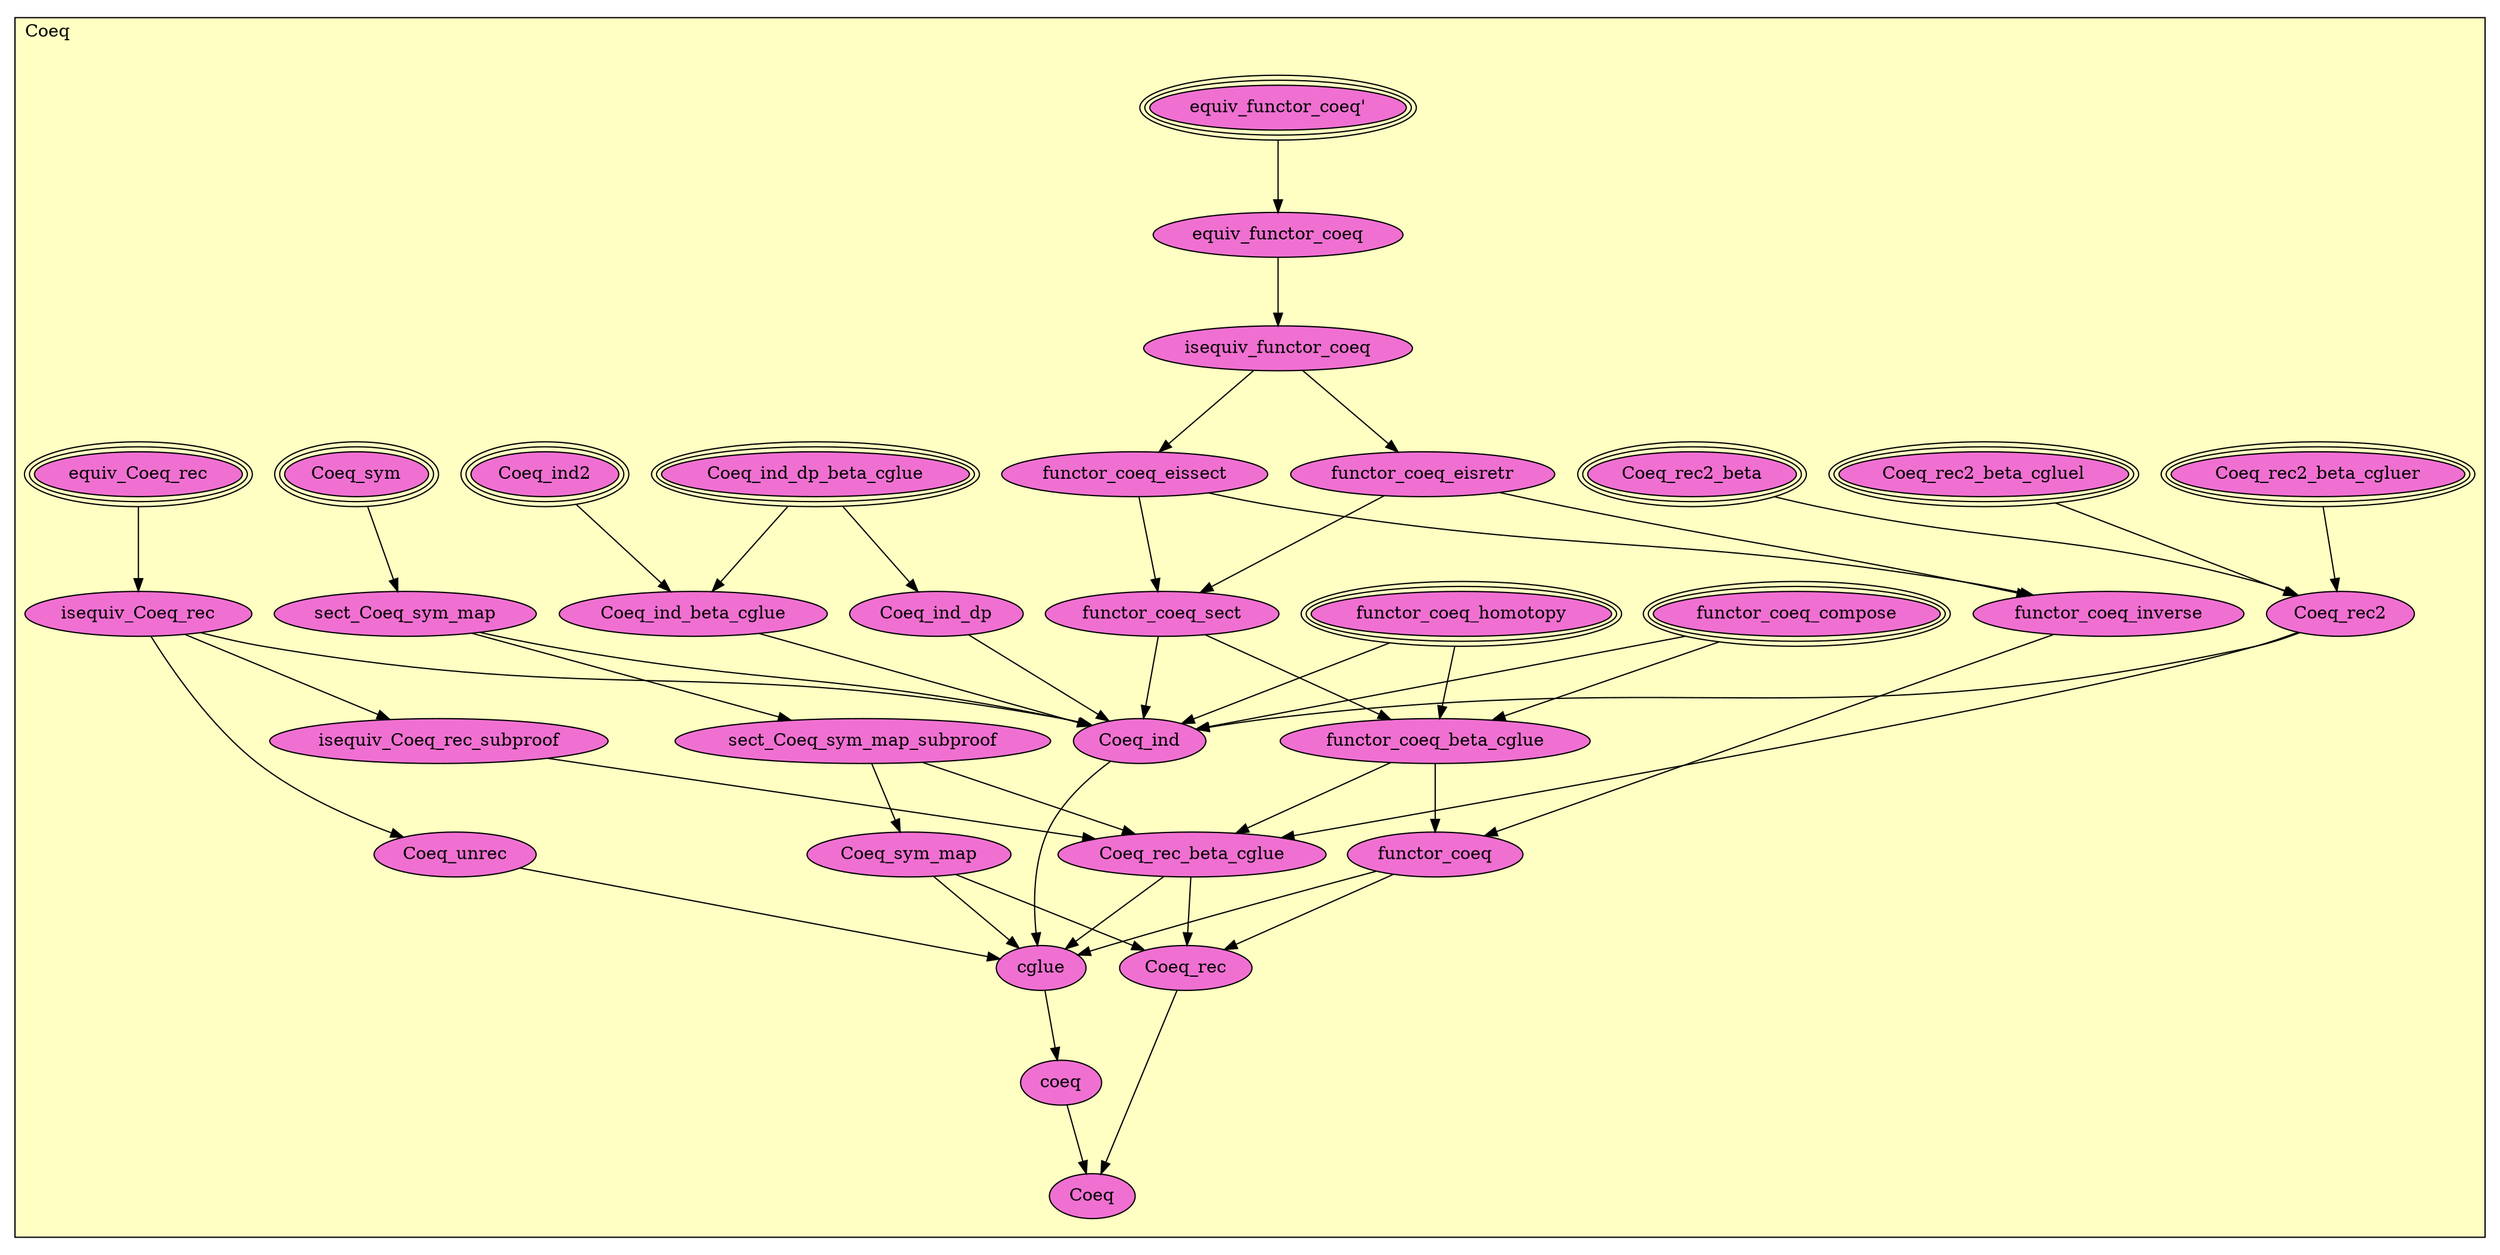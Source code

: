 digraph HoTT_Colimits_Coeq {
  graph [ratio=0.5]
  node [style=filled]
Coeq_Coeq_sym [label="Coeq_sym", URL=<Coeq.html#Coeq_sym>, peripheries=3, fillcolor="#F070D1"] ;
Coeq_sect_Coeq_sym_map [label="sect_Coeq_sym_map", URL=<Coeq.html#sect_Coeq_sym_map>, fillcolor="#F070D1"] ;
Coeq_sect_Coeq_sym_map_subproof [label="sect_Coeq_sym_map_subproof", URL=<Coeq.html#sect_Coeq_sym_map_subproof>, fillcolor="#F070D1"] ;
Coeq_Coeq_sym_map [label="Coeq_sym_map", URL=<Coeq.html#Coeq_sym_map>, fillcolor="#F070D1"] ;
Coeq_Coeq_ind2 [label="Coeq_ind2", URL=<Coeq.html#Coeq_ind2>, peripheries=3, fillcolor="#F070D1"] ;
Coeq_Coeq_rec2_beta_cgluer [label="Coeq_rec2_beta_cgluer", URL=<Coeq.html#Coeq_rec2_beta_cgluer>, peripheries=3, fillcolor="#F070D1"] ;
Coeq_Coeq_rec2_beta_cgluel [label="Coeq_rec2_beta_cgluel", URL=<Coeq.html#Coeq_rec2_beta_cgluel>, peripheries=3, fillcolor="#F070D1"] ;
Coeq_Coeq_rec2_beta [label="Coeq_rec2_beta", URL=<Coeq.html#Coeq_rec2_beta>, peripheries=3, fillcolor="#F070D1"] ;
Coeq_Coeq_rec2 [label="Coeq_rec2", URL=<Coeq.html#Coeq_rec2>, fillcolor="#F070D1"] ;
Coeq_equiv_functor_coeq_ [label="equiv_functor_coeq'", URL=<Coeq.html#equiv_functor_coeq'>, peripheries=3, fillcolor="#F070D1"] ;
Coeq_equiv_functor_coeq [label="equiv_functor_coeq", URL=<Coeq.html#equiv_functor_coeq>, fillcolor="#F070D1"] ;
Coeq_isequiv_functor_coeq [label="isequiv_functor_coeq", URL=<Coeq.html#isequiv_functor_coeq>, fillcolor="#F070D1"] ;
Coeq_functor_coeq_eisretr [label="functor_coeq_eisretr", URL=<Coeq.html#functor_coeq_eisretr>, fillcolor="#F070D1"] ;
Coeq_functor_coeq_eissect [label="functor_coeq_eissect", URL=<Coeq.html#functor_coeq_eissect>, fillcolor="#F070D1"] ;
Coeq_functor_coeq_inverse [label="functor_coeq_inverse", URL=<Coeq.html#functor_coeq_inverse>, fillcolor="#F070D1"] ;
Coeq_functor_coeq_sect [label="functor_coeq_sect", URL=<Coeq.html#functor_coeq_sect>, fillcolor="#F070D1"] ;
Coeq_functor_coeq_homotopy [label="functor_coeq_homotopy", URL=<Coeq.html#functor_coeq_homotopy>, peripheries=3, fillcolor="#F070D1"] ;
Coeq_functor_coeq_compose [label="functor_coeq_compose", URL=<Coeq.html#functor_coeq_compose>, peripheries=3, fillcolor="#F070D1"] ;
Coeq_functor_coeq_beta_cglue [label="functor_coeq_beta_cglue", URL=<Coeq.html#functor_coeq_beta_cglue>, fillcolor="#F070D1"] ;
Coeq_functor_coeq [label="functor_coeq", URL=<Coeq.html#functor_coeq>, fillcolor="#F070D1"] ;
Coeq_equiv_Coeq_rec [label="equiv_Coeq_rec", URL=<Coeq.html#equiv_Coeq_rec>, peripheries=3, fillcolor="#F070D1"] ;
Coeq_isequiv_Coeq_rec [label="isequiv_Coeq_rec", URL=<Coeq.html#isequiv_Coeq_rec>, fillcolor="#F070D1"] ;
Coeq_isequiv_Coeq_rec_subproof [label="isequiv_Coeq_rec_subproof", URL=<Coeq.html#isequiv_Coeq_rec_subproof>, fillcolor="#F070D1"] ;
Coeq_Coeq_unrec [label="Coeq_unrec", URL=<Coeq.html#Coeq_unrec>, fillcolor="#F070D1"] ;
Coeq_Coeq_ind_dp_beta_cglue [label="Coeq_ind_dp_beta_cglue", URL=<Coeq.html#Coeq_ind_dp_beta_cglue>, peripheries=3, fillcolor="#F070D1"] ;
Coeq_Coeq_ind_dp [label="Coeq_ind_dp", URL=<Coeq.html#Coeq_ind_dp>, fillcolor="#F070D1"] ;
Coeq_Coeq_rec_beta_cglue [label="Coeq_rec_beta_cglue", URL=<Coeq.html#Coeq_rec_beta_cglue>, fillcolor="#F070D1"] ;
Coeq_Coeq_rec [label="Coeq_rec", URL=<Coeq.html#Coeq_rec>, fillcolor="#F070D1"] ;
Coeq_Coeq_ind_beta_cglue [label="Coeq_ind_beta_cglue", URL=<Coeq.html#Coeq_ind_beta_cglue>, fillcolor="#F070D1"] ;
Coeq_Coeq_ind [label="Coeq_ind", URL=<Coeq.html#Coeq_ind>, fillcolor="#F070D1"] ;
Coeq_cglue [label="cglue", URL=<Coeq.html#cglue>, fillcolor="#F070D1"] ;
Coeq_coeq [label="coeq", URL=<Coeq.html#coeq>, fillcolor="#F070D1"] ;
Coeq_Coeq [label="Coeq", URL=<Coeq.html#Coeq>, fillcolor="#F070D1"] ;
  Coeq_Coeq_sym -> Coeq_sect_Coeq_sym_map [] ;
  Coeq_sect_Coeq_sym_map -> Coeq_sect_Coeq_sym_map_subproof [] ;
  Coeq_sect_Coeq_sym_map -> Coeq_Coeq_ind [] ;
  Coeq_sect_Coeq_sym_map_subproof -> Coeq_Coeq_sym_map [] ;
  Coeq_sect_Coeq_sym_map_subproof -> Coeq_Coeq_rec_beta_cglue [] ;
  Coeq_Coeq_sym_map -> Coeq_Coeq_rec [] ;
  Coeq_Coeq_sym_map -> Coeq_cglue [] ;
  Coeq_Coeq_ind2 -> Coeq_Coeq_ind_beta_cglue [] ;
  Coeq_Coeq_rec2_beta_cgluer -> Coeq_Coeq_rec2 [] ;
  Coeq_Coeq_rec2_beta_cgluel -> Coeq_Coeq_rec2 [] ;
  Coeq_Coeq_rec2_beta -> Coeq_Coeq_rec2 [] ;
  Coeq_Coeq_rec2 -> Coeq_Coeq_rec_beta_cglue [] ;
  Coeq_Coeq_rec2 -> Coeq_Coeq_ind [] ;
  Coeq_equiv_functor_coeq_ -> Coeq_equiv_functor_coeq [] ;
  Coeq_equiv_functor_coeq -> Coeq_isequiv_functor_coeq [] ;
  Coeq_isequiv_functor_coeq -> Coeq_functor_coeq_eisretr [] ;
  Coeq_isequiv_functor_coeq -> Coeq_functor_coeq_eissect [] ;
  Coeq_functor_coeq_eisretr -> Coeq_functor_coeq_inverse [] ;
  Coeq_functor_coeq_eisretr -> Coeq_functor_coeq_sect [] ;
  Coeq_functor_coeq_eissect -> Coeq_functor_coeq_inverse [] ;
  Coeq_functor_coeq_eissect -> Coeq_functor_coeq_sect [] ;
  Coeq_functor_coeq_inverse -> Coeq_functor_coeq [] ;
  Coeq_functor_coeq_sect -> Coeq_functor_coeq_beta_cglue [] ;
  Coeq_functor_coeq_sect -> Coeq_Coeq_ind [] ;
  Coeq_functor_coeq_homotopy -> Coeq_functor_coeq_beta_cglue [] ;
  Coeq_functor_coeq_homotopy -> Coeq_Coeq_ind [] ;
  Coeq_functor_coeq_compose -> Coeq_functor_coeq_beta_cglue [] ;
  Coeq_functor_coeq_compose -> Coeq_Coeq_ind [] ;
  Coeq_functor_coeq_beta_cglue -> Coeq_functor_coeq [] ;
  Coeq_functor_coeq_beta_cglue -> Coeq_Coeq_rec_beta_cglue [] ;
  Coeq_functor_coeq -> Coeq_Coeq_rec [] ;
  Coeq_functor_coeq -> Coeq_cglue [] ;
  Coeq_equiv_Coeq_rec -> Coeq_isequiv_Coeq_rec [] ;
  Coeq_isequiv_Coeq_rec -> Coeq_isequiv_Coeq_rec_subproof [] ;
  Coeq_isequiv_Coeq_rec -> Coeq_Coeq_unrec [] ;
  Coeq_isequiv_Coeq_rec -> Coeq_Coeq_ind [] ;
  Coeq_isequiv_Coeq_rec_subproof -> Coeq_Coeq_rec_beta_cglue [] ;
  Coeq_Coeq_unrec -> Coeq_cglue [] ;
  Coeq_Coeq_ind_dp_beta_cglue -> Coeq_Coeq_ind_dp [] ;
  Coeq_Coeq_ind_dp_beta_cglue -> Coeq_Coeq_ind_beta_cglue [] ;
  Coeq_Coeq_ind_dp -> Coeq_Coeq_ind [] ;
  Coeq_Coeq_rec_beta_cglue -> Coeq_Coeq_rec [] ;
  Coeq_Coeq_rec_beta_cglue -> Coeq_cglue [] ;
  Coeq_Coeq_rec -> Coeq_Coeq [] ;
  Coeq_Coeq_ind_beta_cglue -> Coeq_Coeq_ind [] ;
  Coeq_Coeq_ind -> Coeq_cglue [] ;
  Coeq_cglue -> Coeq_coeq [] ;
  Coeq_coeq -> Coeq_Coeq [] ;
subgraph cluster_Coeq { label="Coeq"; fillcolor="#FFFFC3"; labeljust=l; style=filled 
Coeq_Coeq; Coeq_coeq; Coeq_cglue; Coeq_Coeq_ind; Coeq_Coeq_ind_beta_cglue; Coeq_Coeq_rec; Coeq_Coeq_rec_beta_cglue; Coeq_Coeq_ind_dp; Coeq_Coeq_ind_dp_beta_cglue; Coeq_Coeq_unrec; Coeq_isequiv_Coeq_rec_subproof; Coeq_isequiv_Coeq_rec; Coeq_equiv_Coeq_rec; Coeq_functor_coeq; Coeq_functor_coeq_beta_cglue; Coeq_functor_coeq_compose; Coeq_functor_coeq_homotopy; Coeq_functor_coeq_sect; Coeq_functor_coeq_inverse; Coeq_functor_coeq_eissect; Coeq_functor_coeq_eisretr; Coeq_isequiv_functor_coeq; Coeq_equiv_functor_coeq; Coeq_equiv_functor_coeq_; Coeq_Coeq_rec2; Coeq_Coeq_rec2_beta; Coeq_Coeq_rec2_beta_cgluel; Coeq_Coeq_rec2_beta_cgluer; Coeq_Coeq_ind2; Coeq_Coeq_sym_map; Coeq_sect_Coeq_sym_map_subproof; Coeq_sect_Coeq_sym_map; Coeq_Coeq_sym; };
} /* END */
